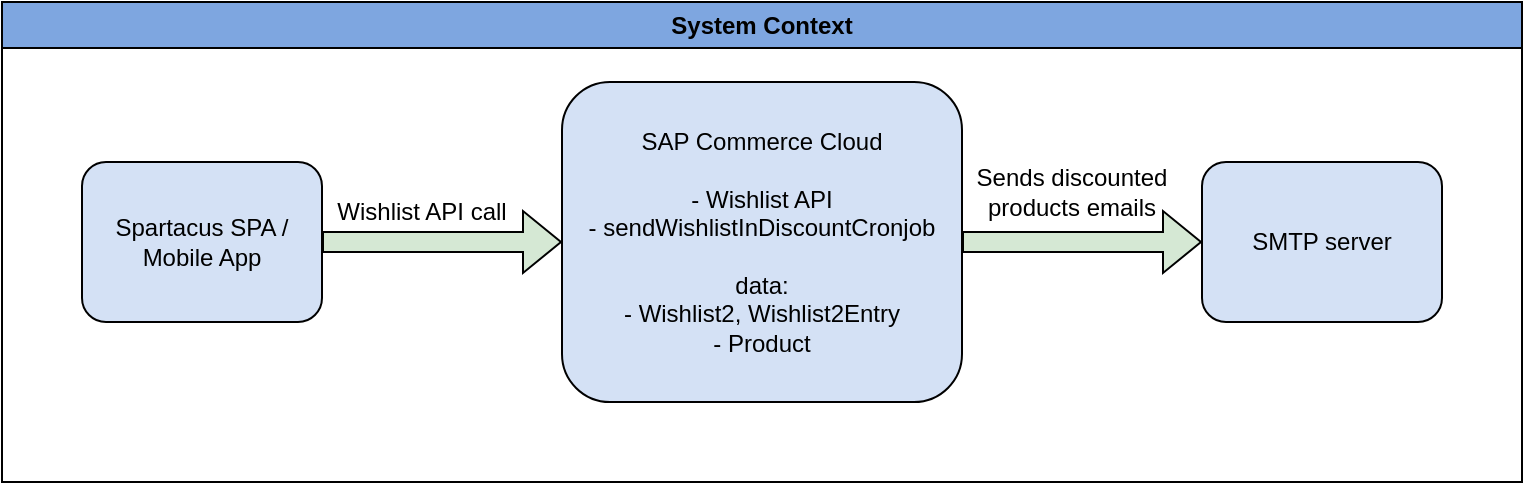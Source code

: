 <mxfile version="26.2.10">
  <diagram name="Page-1" id="_0CpSGeeFjJQ4nVo7uTQ">
    <mxGraphModel dx="1454" dy="688" grid="1" gridSize="10" guides="1" tooltips="1" connect="1" arrows="1" fold="1" page="1" pageScale="1" pageWidth="850" pageHeight="1100" math="0" shadow="0">
      <root>
        <mxCell id="0" />
        <mxCell id="1" parent="0" />
        <mxCell id="OrzhCYIXaeTWt3cV4chA-1" value="System Context" style="swimlane;whiteSpace=wrap;html=1;fillColor=#7EA6E0;" vertex="1" parent="1">
          <mxGeometry x="40" y="40" width="760" height="240" as="geometry">
            <mxRectangle x="40" y="40" width="130" height="30" as="alternateBounds" />
          </mxGeometry>
        </mxCell>
        <mxCell id="OrzhCYIXaeTWt3cV4chA-2" value="Spartacus SPA / Mobile App" style="rounded=1;whiteSpace=wrap;html=1;fillColor=#D4E1F5;" vertex="1" parent="OrzhCYIXaeTWt3cV4chA-1">
          <mxGeometry x="40" y="80" width="120" height="80" as="geometry" />
        </mxCell>
        <mxCell id="OrzhCYIXaeTWt3cV4chA-3" value="SAP Commerce Cloud&lt;div&gt;&lt;br&gt;&lt;/div&gt;&lt;div&gt;- Wishlist API&lt;/div&gt;&lt;div&gt;- sendWishlistInDiscountCronjob&lt;/div&gt;&lt;div&gt;&lt;br&gt;&lt;/div&gt;&lt;div&gt;data:&lt;/div&gt;&lt;div&gt;- Wishlist2, Wishlist2Entry&lt;/div&gt;&lt;div&gt;- Product&lt;/div&gt;" style="rounded=1;whiteSpace=wrap;html=1;fillColor=#D4E1F5;" vertex="1" parent="OrzhCYIXaeTWt3cV4chA-1">
          <mxGeometry x="280" y="40" width="200" height="160" as="geometry" />
        </mxCell>
        <mxCell id="OrzhCYIXaeTWt3cV4chA-5" value="SMTP server" style="rounded=1;whiteSpace=wrap;html=1;fillColor=#D4E1F5;" vertex="1" parent="OrzhCYIXaeTWt3cV4chA-1">
          <mxGeometry x="600" y="80" width="120" height="80" as="geometry" />
        </mxCell>
        <mxCell id="OrzhCYIXaeTWt3cV4chA-6" value="" style="shape=flexArrow;endArrow=classic;html=1;rounded=0;exitX=1;exitY=0.5;exitDx=0;exitDy=0;entryX=0;entryY=0.5;entryDx=0;entryDy=0;fillColor=#D5E8D4;" edge="1" parent="OrzhCYIXaeTWt3cV4chA-1" source="OrzhCYIXaeTWt3cV4chA-2" target="OrzhCYIXaeTWt3cV4chA-3">
          <mxGeometry width="50" height="50" relative="1" as="geometry">
            <mxPoint x="360" y="340" as="sourcePoint" />
            <mxPoint x="410" y="290" as="targetPoint" />
          </mxGeometry>
        </mxCell>
        <mxCell id="OrzhCYIXaeTWt3cV4chA-7" value="" style="shape=flexArrow;endArrow=classic;html=1;rounded=0;exitX=1;exitY=0.5;exitDx=0;exitDy=0;entryX=0;entryY=0.5;entryDx=0;entryDy=0;fillColor=#D5E8D4;" edge="1" parent="OrzhCYIXaeTWt3cV4chA-1" source="OrzhCYIXaeTWt3cV4chA-3" target="OrzhCYIXaeTWt3cV4chA-5">
          <mxGeometry width="50" height="50" relative="1" as="geometry">
            <mxPoint x="360" y="340" as="sourcePoint" />
            <mxPoint x="410" y="290" as="targetPoint" />
          </mxGeometry>
        </mxCell>
        <mxCell id="OrzhCYIXaeTWt3cV4chA-8" value="Wishlist API call" style="text;html=1;align=center;verticalAlign=middle;whiteSpace=wrap;rounded=0;" vertex="1" parent="OrzhCYIXaeTWt3cV4chA-1">
          <mxGeometry x="160" y="90" width="100" height="30" as="geometry" />
        </mxCell>
        <mxCell id="OrzhCYIXaeTWt3cV4chA-9" value="Sends discounted&lt;div&gt;&lt;span style=&quot;background-color: transparent; color: light-dark(rgb(0, 0, 0), rgb(255, 255, 255));&quot;&gt;products emails&lt;/span&gt;&lt;/div&gt;" style="text;html=1;align=center;verticalAlign=middle;whiteSpace=wrap;rounded=0;" vertex="1" parent="OrzhCYIXaeTWt3cV4chA-1">
          <mxGeometry x="480" y="80" width="110" height="30" as="geometry" />
        </mxCell>
      </root>
    </mxGraphModel>
  </diagram>
</mxfile>

